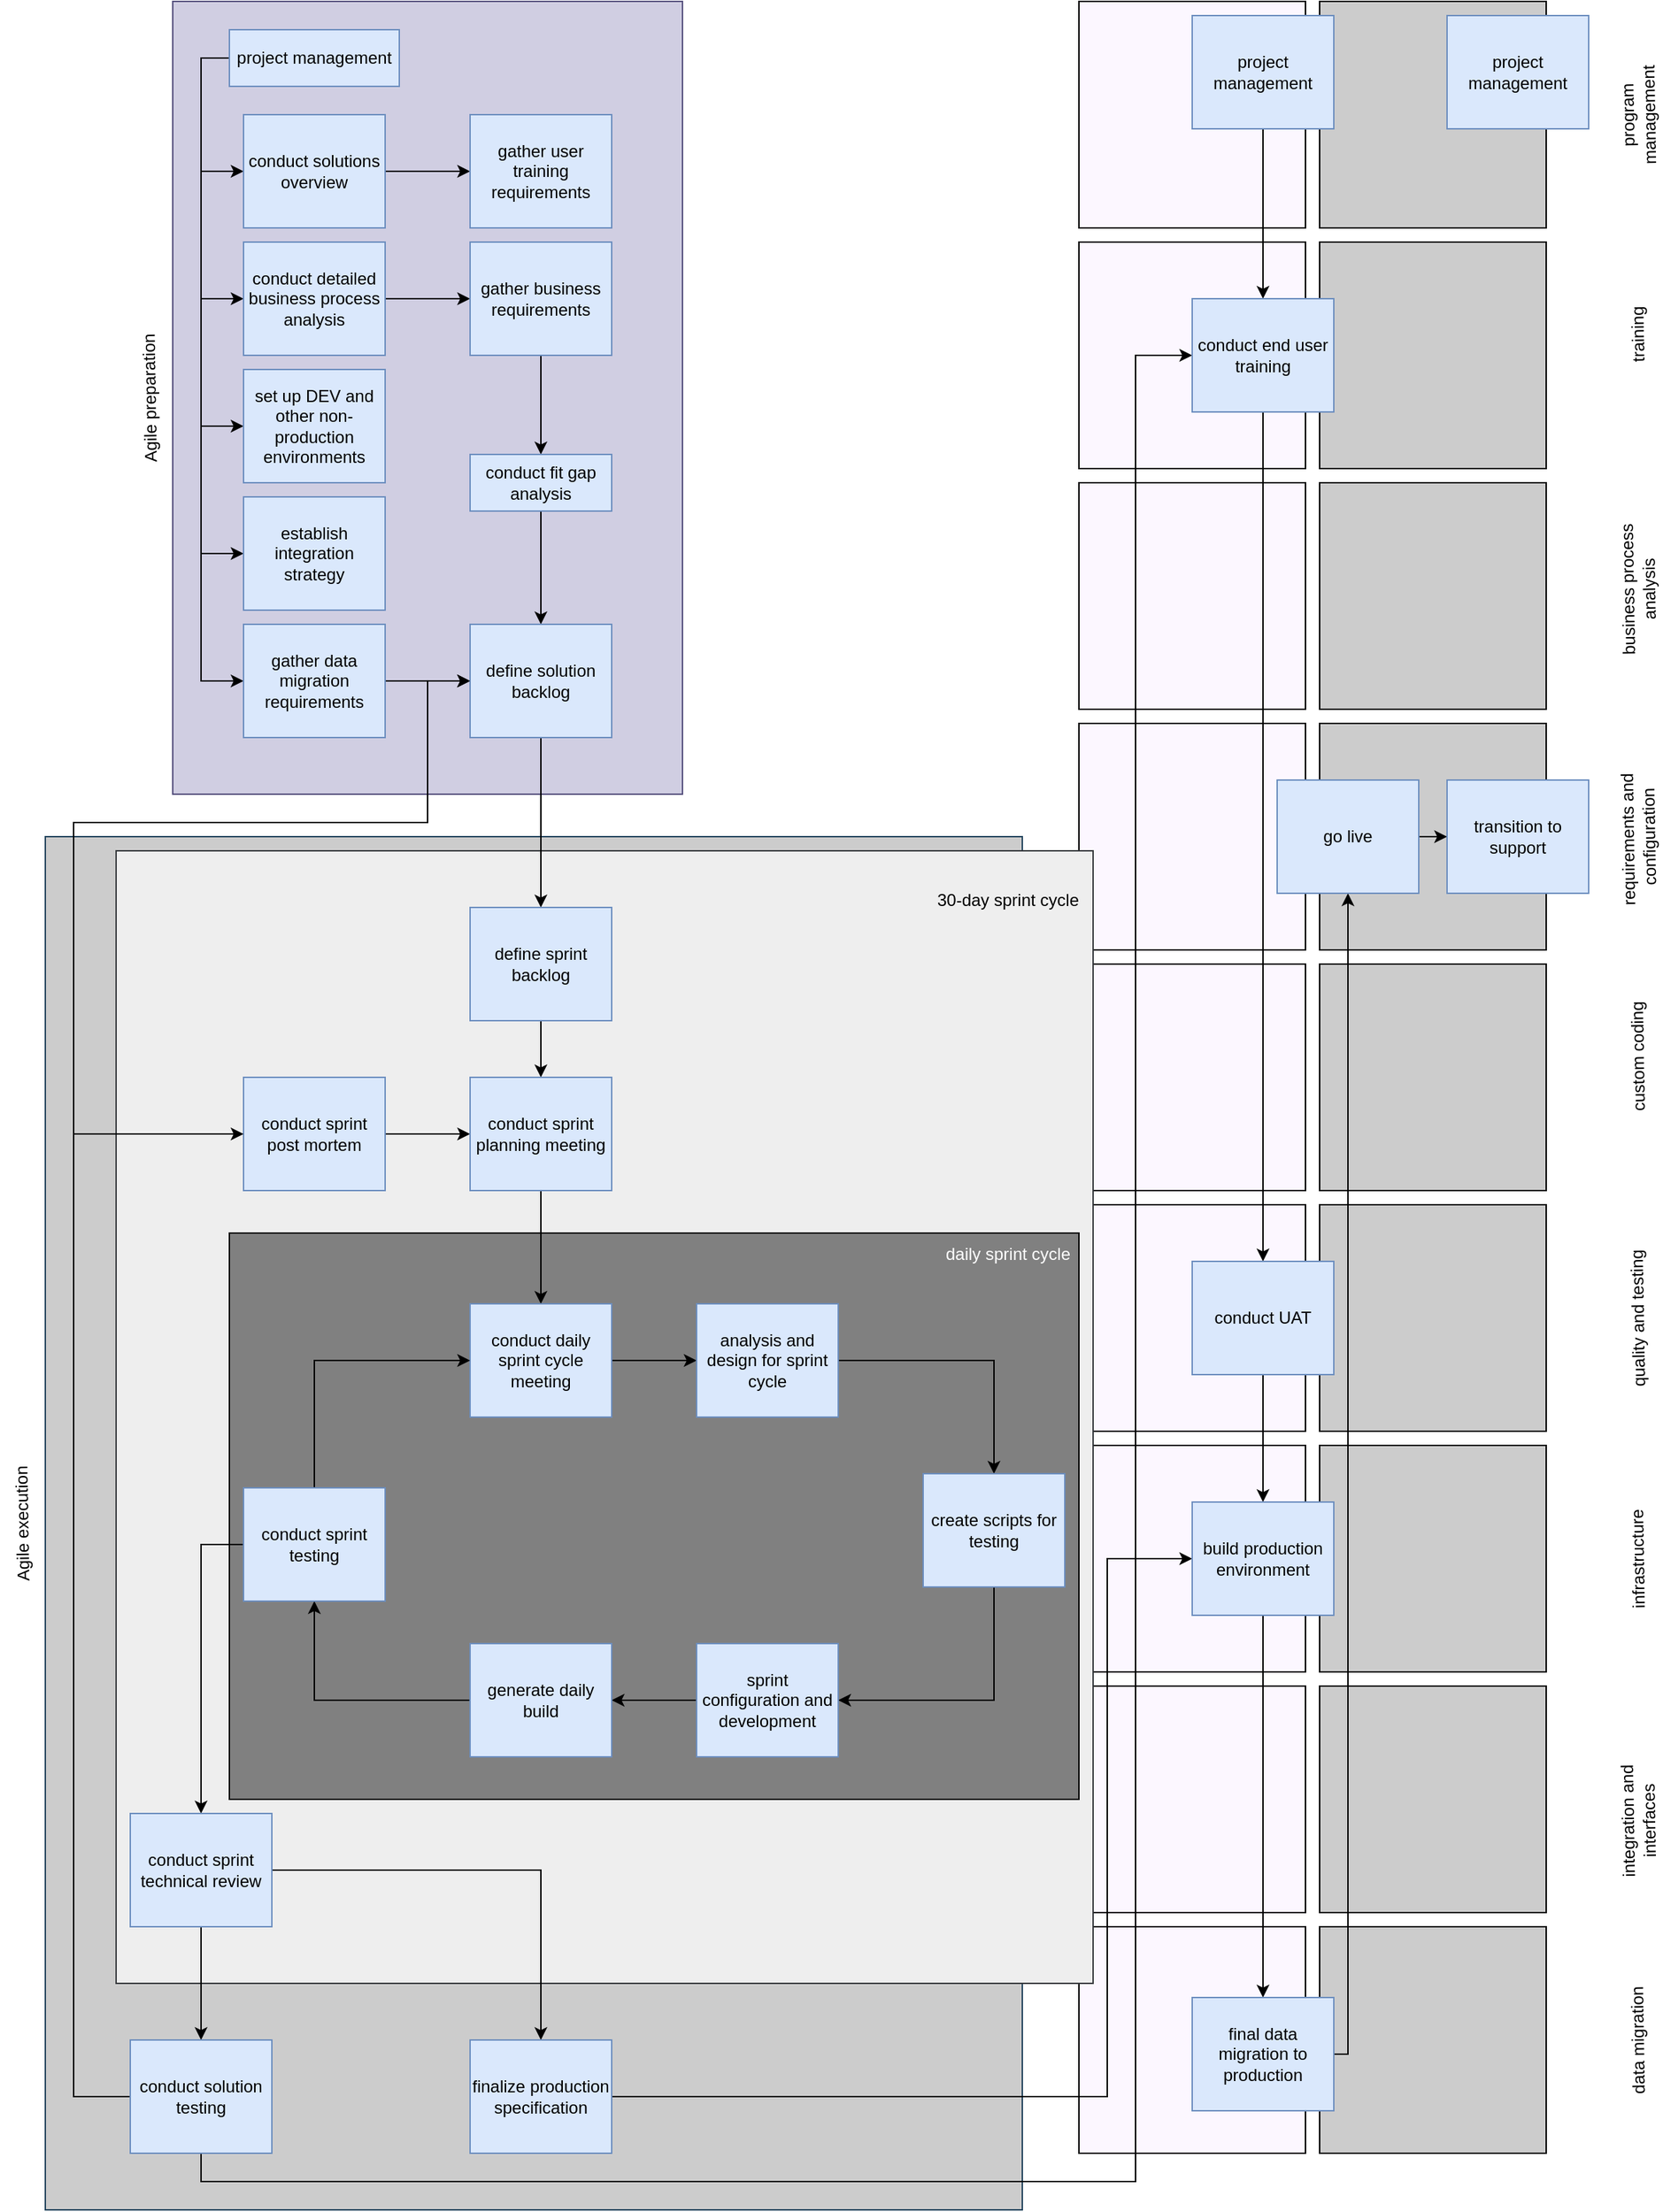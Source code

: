 <mxfile version="21.3.3" type="github">
  <diagram name="Page-1" id="lpGCgPGWFveYM0ydW9xd">
    <mxGraphModel dx="3970" dy="1824" grid="1" gridSize="10" guides="1" tooltips="1" connect="1" arrows="1" fold="1" page="1" pageScale="1" pageWidth="850" pageHeight="1100" math="0" shadow="0">
      <root>
        <mxCell id="0" />
        <mxCell id="1" parent="0" />
        <mxCell id="bIZ6XVH4oVEUZ2vVGR2e-1" value="" style="rounded=0;whiteSpace=wrap;html=1;fillColor=#FCF7FF;strokeColor=#000000;" vertex="1" parent="1">
          <mxGeometry x="720" y="1400" width="160" height="160" as="geometry" />
        </mxCell>
        <mxCell id="bIZ6XVH4oVEUZ2vVGR2e-2" value="" style="rounded=0;whiteSpace=wrap;html=1;fillColor=#FCF7FF;strokeColor=#000000;" vertex="1" parent="1">
          <mxGeometry x="720" y="1230" width="160" height="160" as="geometry" />
        </mxCell>
        <mxCell id="bIZ6XVH4oVEUZ2vVGR2e-3" value="" style="rounded=0;whiteSpace=wrap;html=1;fillColor=#FCF7FF;strokeColor=#000000;" vertex="1" parent="1">
          <mxGeometry x="720" y="1060" width="160" height="160" as="geometry" />
        </mxCell>
        <mxCell id="bIZ6XVH4oVEUZ2vVGR2e-4" value="" style="rounded=0;whiteSpace=wrap;html=1;fillColor=#FCF7FF;strokeColor=#000000;" vertex="1" parent="1">
          <mxGeometry x="720" y="890" width="160" height="160" as="geometry" />
        </mxCell>
        <mxCell id="bIZ6XVH4oVEUZ2vVGR2e-5" value="" style="rounded=0;whiteSpace=wrap;html=1;fillColor=#FCF7FF;strokeColor=#000000;" vertex="1" parent="1">
          <mxGeometry x="720" y="720" width="160" height="160" as="geometry" />
        </mxCell>
        <mxCell id="bIZ6XVH4oVEUZ2vVGR2e-6" value="" style="rounded=0;whiteSpace=wrap;html=1;fillColor=#FCF7FF;strokeColor=#000000;" vertex="1" parent="1">
          <mxGeometry x="720" y="550" width="160" height="160" as="geometry" />
        </mxCell>
        <mxCell id="bIZ6XVH4oVEUZ2vVGR2e-7" value="" style="rounded=0;whiteSpace=wrap;html=1;fillColor=#FCF7FF;strokeColor=#000000;" vertex="1" parent="1">
          <mxGeometry x="720" y="380" width="160" height="160" as="geometry" />
        </mxCell>
        <mxCell id="bIZ6XVH4oVEUZ2vVGR2e-8" value="" style="rounded=0;whiteSpace=wrap;html=1;fillColor=#FCF7FF;strokeColor=#000000;" vertex="1" parent="1">
          <mxGeometry x="720" y="210" width="160" height="160" as="geometry" />
        </mxCell>
        <mxCell id="bIZ6XVH4oVEUZ2vVGR2e-9" value="" style="rounded=0;whiteSpace=wrap;html=1;fontColor=#000000;fillColor=#CCCCCC;gradientColor=none;" vertex="1" parent="1">
          <mxGeometry x="890" y="1400" width="160" height="160" as="geometry" />
        </mxCell>
        <mxCell id="bIZ6XVH4oVEUZ2vVGR2e-10" value="" style="rounded=0;whiteSpace=wrap;html=1;fontColor=#000000;fillColor=#CCCCCC;gradientColor=none;" vertex="1" parent="1">
          <mxGeometry x="890" y="1230" width="160" height="160" as="geometry" />
        </mxCell>
        <mxCell id="bIZ6XVH4oVEUZ2vVGR2e-11" value="" style="rounded=0;whiteSpace=wrap;html=1;fontColor=#000000;fillColor=#CCCCCC;gradientColor=none;" vertex="1" parent="1">
          <mxGeometry x="890" y="1060" width="160" height="160" as="geometry" />
        </mxCell>
        <mxCell id="bIZ6XVH4oVEUZ2vVGR2e-12" value="" style="rounded=0;whiteSpace=wrap;html=1;fontColor=#000000;fillColor=#CCCCCC;gradientColor=none;" vertex="1" parent="1">
          <mxGeometry x="890" y="890" width="160" height="160" as="geometry" />
        </mxCell>
        <mxCell id="bIZ6XVH4oVEUZ2vVGR2e-13" value="" style="rounded=0;whiteSpace=wrap;html=1;fontColor=#000000;fillColor=#CCCCCC;gradientColor=none;" vertex="1" parent="1">
          <mxGeometry x="890" y="720" width="160" height="160" as="geometry" />
        </mxCell>
        <mxCell id="bIZ6XVH4oVEUZ2vVGR2e-14" value="" style="rounded=0;whiteSpace=wrap;html=1;fontColor=#000000;fillColor=#CCCCCC;gradientColor=none;" vertex="1" parent="1">
          <mxGeometry x="890" y="550" width="160" height="160" as="geometry" />
        </mxCell>
        <mxCell id="bIZ6XVH4oVEUZ2vVGR2e-15" value="" style="rounded=0;whiteSpace=wrap;html=1;fontColor=#000000;fillColor=#CCCCCC;gradientColor=none;" vertex="1" parent="1">
          <mxGeometry x="890" y="380" width="160" height="160" as="geometry" />
        </mxCell>
        <mxCell id="bIZ6XVH4oVEUZ2vVGR2e-16" value="" style="rounded=0;whiteSpace=wrap;html=1;fontColor=#000000;fillColor=#CCCCCC;gradientColor=none;" vertex="1" parent="1">
          <mxGeometry x="890" y="210" width="160" height="160" as="geometry" />
        </mxCell>
        <mxCell id="bIZ6XVH4oVEUZ2vVGR2e-17" value="" style="rounded=0;whiteSpace=wrap;html=1;fontColor=#000000;fillColor=#CCCCCC;gradientColor=none;" vertex="1" parent="1">
          <mxGeometry x="890" y="40" width="160" height="160" as="geometry" />
        </mxCell>
        <mxCell id="bIZ6XVH4oVEUZ2vVGR2e-18" value="" style="rounded=0;whiteSpace=wrap;html=1;fillColor=#FCF7FF;strokeColor=#000000;" vertex="1" parent="1">
          <mxGeometry x="720" y="40" width="160" height="160" as="geometry" />
        </mxCell>
        <mxCell id="bIZ6XVH4oVEUZ2vVGR2e-19" style="edgeStyle=orthogonalEdgeStyle;rounded=0;orthogonalLoop=1;jettySize=auto;html=1;exitX=0.5;exitY=1;exitDx=0;exitDy=0;entryX=0.5;entryY=0;entryDx=0;entryDy=0;fontColor=#000000;" edge="1" parent="1" source="bIZ6XVH4oVEUZ2vVGR2e-20" target="bIZ6XVH4oVEUZ2vVGR2e-88">
          <mxGeometry relative="1" as="geometry" />
        </mxCell>
        <mxCell id="bIZ6XVH4oVEUZ2vVGR2e-20" value="project management" style="rounded=0;whiteSpace=wrap;html=1;fillColor=#dae8fc;strokeColor=#6c8ebf;" vertex="1" parent="1">
          <mxGeometry x="800" y="50" width="100" height="80" as="geometry" />
        </mxCell>
        <mxCell id="bIZ6XVH4oVEUZ2vVGR2e-21" value="project management" style="rounded=0;whiteSpace=wrap;html=1;fillColor=#dae8fc;strokeColor=#6c8ebf;" vertex="1" parent="1">
          <mxGeometry x="980" y="50" width="100" height="80" as="geometry" />
        </mxCell>
        <mxCell id="bIZ6XVH4oVEUZ2vVGR2e-22" value="program management" style="text;html=1;strokeColor=none;fillColor=none;align=center;verticalAlign=middle;whiteSpace=wrap;rounded=0;rotation=-91;" vertex="1" parent="1">
          <mxGeometry x="1060" y="105" width="110" height="30" as="geometry" />
        </mxCell>
        <mxCell id="bIZ6XVH4oVEUZ2vVGR2e-23" value="training" style="text;html=1;strokeColor=none;fillColor=none;align=center;verticalAlign=middle;whiteSpace=wrap;rounded=0;rotation=-91;" vertex="1" parent="1">
          <mxGeometry x="1060" y="260" width="110" height="30" as="geometry" />
        </mxCell>
        <mxCell id="bIZ6XVH4oVEUZ2vVGR2e-24" value="business process analysis" style="text;html=1;strokeColor=none;fillColor=none;align=center;verticalAlign=middle;whiteSpace=wrap;rounded=0;rotation=-91;" vertex="1" parent="1">
          <mxGeometry x="1060" y="440" width="110" height="30" as="geometry" />
        </mxCell>
        <mxCell id="bIZ6XVH4oVEUZ2vVGR2e-25" value="requirements and&amp;nbsp; configuration" style="text;html=1;strokeColor=none;fillColor=none;align=center;verticalAlign=middle;whiteSpace=wrap;rounded=0;rotation=-91;" vertex="1" parent="1">
          <mxGeometry x="1060" y="615" width="110" height="30" as="geometry" />
        </mxCell>
        <mxCell id="bIZ6XVH4oVEUZ2vVGR2e-26" value="custom coding" style="text;html=1;strokeColor=none;fillColor=none;align=center;verticalAlign=middle;whiteSpace=wrap;rounded=0;rotation=-91;" vertex="1" parent="1">
          <mxGeometry x="1060" y="770" width="110" height="30" as="geometry" />
        </mxCell>
        <mxCell id="bIZ6XVH4oVEUZ2vVGR2e-27" value="quality and testing" style="text;html=1;strokeColor=none;fillColor=none;align=center;verticalAlign=middle;whiteSpace=wrap;rounded=0;rotation=-91;" vertex="1" parent="1">
          <mxGeometry x="1060" y="955" width="110" height="30" as="geometry" />
        </mxCell>
        <mxCell id="bIZ6XVH4oVEUZ2vVGR2e-28" value="infrastructure" style="text;html=1;strokeColor=none;fillColor=none;align=center;verticalAlign=middle;whiteSpace=wrap;rounded=0;rotation=-91;" vertex="1" parent="1">
          <mxGeometry x="1060" y="1125" width="110" height="30" as="geometry" />
        </mxCell>
        <mxCell id="bIZ6XVH4oVEUZ2vVGR2e-29" value="integration and interfaces" style="text;html=1;strokeColor=none;fillColor=none;align=center;verticalAlign=middle;whiteSpace=wrap;rounded=0;rotation=-91;" vertex="1" parent="1">
          <mxGeometry x="1060" y="1310" width="110" height="30" as="geometry" />
        </mxCell>
        <mxCell id="bIZ6XVH4oVEUZ2vVGR2e-30" value="data migration" style="text;html=1;strokeColor=none;fillColor=none;align=center;verticalAlign=middle;whiteSpace=wrap;rounded=0;rotation=-91;" vertex="1" parent="1">
          <mxGeometry x="1060" y="1465" width="110" height="30" as="geometry" />
        </mxCell>
        <mxCell id="bIZ6XVH4oVEUZ2vVGR2e-31" value="" style="rounded=0;whiteSpace=wrap;html=1;fillColor=#CCCCCC;strokeColor=#23445d;" vertex="1" parent="1">
          <mxGeometry x="-10" y="630" width="690" height="970" as="geometry" />
        </mxCell>
        <mxCell id="bIZ6XVH4oVEUZ2vVGR2e-32" value="" style="rounded=0;whiteSpace=wrap;html=1;fillColor=#eeeeee;strokeColor=#36393d;" vertex="1" parent="1">
          <mxGeometry x="40" y="640" width="690" height="800" as="geometry" />
        </mxCell>
        <mxCell id="bIZ6XVH4oVEUZ2vVGR2e-33" value="" style="rounded=0;whiteSpace=wrap;html=1;gradientColor=none;fillColor=#808080;" vertex="1" parent="1">
          <mxGeometry x="120" y="910" width="600" height="400" as="geometry" />
        </mxCell>
        <mxCell id="bIZ6XVH4oVEUZ2vVGR2e-34" value="" style="rounded=0;whiteSpace=wrap;html=1;fillColor=#d0cee2;strokeColor=#56517e;" vertex="1" parent="1">
          <mxGeometry x="80" y="40" width="360" height="560" as="geometry" />
        </mxCell>
        <mxCell id="bIZ6XVH4oVEUZ2vVGR2e-35" style="edgeStyle=orthogonalEdgeStyle;rounded=0;orthogonalLoop=1;jettySize=auto;html=1;exitX=0;exitY=0.5;exitDx=0;exitDy=0;entryX=0;entryY=0.5;entryDx=0;entryDy=0;" edge="1" parent="1" source="bIZ6XVH4oVEUZ2vVGR2e-40" target="bIZ6XVH4oVEUZ2vVGR2e-42">
          <mxGeometry relative="1" as="geometry" />
        </mxCell>
        <mxCell id="bIZ6XVH4oVEUZ2vVGR2e-36" style="edgeStyle=orthogonalEdgeStyle;rounded=0;orthogonalLoop=1;jettySize=auto;html=1;exitX=0;exitY=0.5;exitDx=0;exitDy=0;entryX=0;entryY=0.5;entryDx=0;entryDy=0;" edge="1" parent="1" source="bIZ6XVH4oVEUZ2vVGR2e-40" target="bIZ6XVH4oVEUZ2vVGR2e-44">
          <mxGeometry relative="1" as="geometry" />
        </mxCell>
        <mxCell id="bIZ6XVH4oVEUZ2vVGR2e-37" style="edgeStyle=orthogonalEdgeStyle;rounded=0;orthogonalLoop=1;jettySize=auto;html=1;exitX=0;exitY=0.5;exitDx=0;exitDy=0;entryX=0;entryY=0.5;entryDx=0;entryDy=0;" edge="1" parent="1" source="bIZ6XVH4oVEUZ2vVGR2e-40" target="bIZ6XVH4oVEUZ2vVGR2e-46">
          <mxGeometry relative="1" as="geometry" />
        </mxCell>
        <mxCell id="bIZ6XVH4oVEUZ2vVGR2e-38" style="edgeStyle=orthogonalEdgeStyle;rounded=0;orthogonalLoop=1;jettySize=auto;html=1;exitX=0;exitY=0.5;exitDx=0;exitDy=0;entryX=0;entryY=0.5;entryDx=0;entryDy=0;" edge="1" parent="1" source="bIZ6XVH4oVEUZ2vVGR2e-40" target="bIZ6XVH4oVEUZ2vVGR2e-47">
          <mxGeometry relative="1" as="geometry" />
        </mxCell>
        <mxCell id="bIZ6XVH4oVEUZ2vVGR2e-39" style="edgeStyle=orthogonalEdgeStyle;rounded=0;orthogonalLoop=1;jettySize=auto;html=1;exitX=0;exitY=0.5;exitDx=0;exitDy=0;entryX=0;entryY=0.5;entryDx=0;entryDy=0;" edge="1" parent="1" source="bIZ6XVH4oVEUZ2vVGR2e-40" target="bIZ6XVH4oVEUZ2vVGR2e-53">
          <mxGeometry relative="1" as="geometry" />
        </mxCell>
        <mxCell id="bIZ6XVH4oVEUZ2vVGR2e-40" value="project management" style="rounded=0;whiteSpace=wrap;html=1;fillColor=#dae8fc;strokeColor=#6c8ebf;" vertex="1" parent="1">
          <mxGeometry x="120" y="60" width="120" height="40" as="geometry" />
        </mxCell>
        <mxCell id="bIZ6XVH4oVEUZ2vVGR2e-41" style="edgeStyle=orthogonalEdgeStyle;rounded=0;orthogonalLoop=1;jettySize=auto;html=1;exitX=1;exitY=0.5;exitDx=0;exitDy=0;entryX=0;entryY=0.5;entryDx=0;entryDy=0;" edge="1" parent="1" source="bIZ6XVH4oVEUZ2vVGR2e-42" target="bIZ6XVH4oVEUZ2vVGR2e-45">
          <mxGeometry relative="1" as="geometry" />
        </mxCell>
        <mxCell id="bIZ6XVH4oVEUZ2vVGR2e-42" value="conduct solutions overview" style="rounded=0;whiteSpace=wrap;html=1;fillColor=#dae8fc;strokeColor=#6c8ebf;" vertex="1" parent="1">
          <mxGeometry x="130" y="120" width="100" height="80" as="geometry" />
        </mxCell>
        <mxCell id="bIZ6XVH4oVEUZ2vVGR2e-43" style="edgeStyle=orthogonalEdgeStyle;rounded=0;orthogonalLoop=1;jettySize=auto;html=1;exitX=1;exitY=0.5;exitDx=0;exitDy=0;entryX=0;entryY=0.5;entryDx=0;entryDy=0;" edge="1" parent="1" source="bIZ6XVH4oVEUZ2vVGR2e-44" target="bIZ6XVH4oVEUZ2vVGR2e-49">
          <mxGeometry relative="1" as="geometry" />
        </mxCell>
        <mxCell id="bIZ6XVH4oVEUZ2vVGR2e-44" value="conduct detailed business process analysis" style="rounded=0;whiteSpace=wrap;html=1;fillColor=#dae8fc;strokeColor=#6c8ebf;" vertex="1" parent="1">
          <mxGeometry x="130" y="210" width="100" height="80" as="geometry" />
        </mxCell>
        <mxCell id="bIZ6XVH4oVEUZ2vVGR2e-45" value="gather user training requirements" style="rounded=0;whiteSpace=wrap;html=1;fillColor=#dae8fc;strokeColor=#6c8ebf;" vertex="1" parent="1">
          <mxGeometry x="290" y="120" width="100" height="80" as="geometry" />
        </mxCell>
        <mxCell id="bIZ6XVH4oVEUZ2vVGR2e-46" value="set up DEV and other non-production environments" style="rounded=0;whiteSpace=wrap;html=1;fillColor=#dae8fc;strokeColor=#6c8ebf;" vertex="1" parent="1">
          <mxGeometry x="130" y="300" width="100" height="80" as="geometry" />
        </mxCell>
        <mxCell id="bIZ6XVH4oVEUZ2vVGR2e-47" value="establish integration strategy" style="rounded=0;whiteSpace=wrap;html=1;fillColor=#dae8fc;strokeColor=#6c8ebf;" vertex="1" parent="1">
          <mxGeometry x="130" y="390" width="100" height="80" as="geometry" />
        </mxCell>
        <mxCell id="bIZ6XVH4oVEUZ2vVGR2e-48" style="edgeStyle=orthogonalEdgeStyle;rounded=0;orthogonalLoop=1;jettySize=auto;html=1;exitX=0.5;exitY=1;exitDx=0;exitDy=0;entryX=0.5;entryY=0;entryDx=0;entryDy=0;" edge="1" parent="1" source="bIZ6XVH4oVEUZ2vVGR2e-49" target="bIZ6XVH4oVEUZ2vVGR2e-51">
          <mxGeometry relative="1" as="geometry" />
        </mxCell>
        <mxCell id="bIZ6XVH4oVEUZ2vVGR2e-49" value="gather business requirements" style="rounded=0;whiteSpace=wrap;html=1;fillColor=#dae8fc;strokeColor=#6c8ebf;" vertex="1" parent="1">
          <mxGeometry x="290" y="210" width="100" height="80" as="geometry" />
        </mxCell>
        <mxCell id="bIZ6XVH4oVEUZ2vVGR2e-50" style="edgeStyle=orthogonalEdgeStyle;rounded=0;orthogonalLoop=1;jettySize=auto;html=1;exitX=0.5;exitY=1;exitDx=0;exitDy=0;entryX=0.5;entryY=0;entryDx=0;entryDy=0;" edge="1" parent="1" source="bIZ6XVH4oVEUZ2vVGR2e-51" target="bIZ6XVH4oVEUZ2vVGR2e-55">
          <mxGeometry relative="1" as="geometry" />
        </mxCell>
        <mxCell id="bIZ6XVH4oVEUZ2vVGR2e-51" value="conduct fit gap analysis" style="rounded=0;whiteSpace=wrap;html=1;fillColor=#dae8fc;strokeColor=#6c8ebf;" vertex="1" parent="1">
          <mxGeometry x="290" y="360" width="100" height="40" as="geometry" />
        </mxCell>
        <mxCell id="bIZ6XVH4oVEUZ2vVGR2e-52" style="edgeStyle=orthogonalEdgeStyle;rounded=0;orthogonalLoop=1;jettySize=auto;html=1;exitX=1;exitY=0.5;exitDx=0;exitDy=0;entryX=0;entryY=0.5;entryDx=0;entryDy=0;" edge="1" parent="1" source="bIZ6XVH4oVEUZ2vVGR2e-53" target="bIZ6XVH4oVEUZ2vVGR2e-55">
          <mxGeometry relative="1" as="geometry" />
        </mxCell>
        <mxCell id="bIZ6XVH4oVEUZ2vVGR2e-53" value="gather data migration requirements" style="rounded=0;whiteSpace=wrap;html=1;fillColor=#dae8fc;strokeColor=#6c8ebf;" vertex="1" parent="1">
          <mxGeometry x="130" y="480" width="100" height="80" as="geometry" />
        </mxCell>
        <mxCell id="bIZ6XVH4oVEUZ2vVGR2e-54" style="edgeStyle=orthogonalEdgeStyle;rounded=0;orthogonalLoop=1;jettySize=auto;html=1;exitX=0.5;exitY=1;exitDx=0;exitDy=0;" edge="1" parent="1" source="bIZ6XVH4oVEUZ2vVGR2e-55" target="bIZ6XVH4oVEUZ2vVGR2e-58">
          <mxGeometry relative="1" as="geometry" />
        </mxCell>
        <mxCell id="bIZ6XVH4oVEUZ2vVGR2e-55" value="define solution backlog" style="rounded=0;whiteSpace=wrap;html=1;fillColor=#dae8fc;strokeColor=#6c8ebf;" vertex="1" parent="1">
          <mxGeometry x="290" y="480" width="100" height="80" as="geometry" />
        </mxCell>
        <mxCell id="bIZ6XVH4oVEUZ2vVGR2e-56" value="Agile preparation" style="text;html=1;strokeColor=none;fillColor=none;align=center;verticalAlign=middle;whiteSpace=wrap;rounded=0;rotation=-91;" vertex="1" parent="1">
          <mxGeometry x="9.0" y="305" width="110" height="30" as="geometry" />
        </mxCell>
        <mxCell id="bIZ6XVH4oVEUZ2vVGR2e-57" style="edgeStyle=orthogonalEdgeStyle;rounded=0;orthogonalLoop=1;jettySize=auto;html=1;exitX=0.5;exitY=1;exitDx=0;exitDy=0;entryX=0.5;entryY=0;entryDx=0;entryDy=0;" edge="1" parent="1" source="bIZ6XVH4oVEUZ2vVGR2e-58" target="bIZ6XVH4oVEUZ2vVGR2e-62">
          <mxGeometry relative="1" as="geometry" />
        </mxCell>
        <mxCell id="bIZ6XVH4oVEUZ2vVGR2e-58" value="define sprint backlog" style="rounded=0;whiteSpace=wrap;html=1;fillColor=#dae8fc;strokeColor=#6c8ebf;" vertex="1" parent="1">
          <mxGeometry x="290" y="680" width="100" height="80" as="geometry" />
        </mxCell>
        <mxCell id="bIZ6XVH4oVEUZ2vVGR2e-59" style="edgeStyle=orthogonalEdgeStyle;rounded=0;orthogonalLoop=1;jettySize=auto;html=1;exitX=1;exitY=0.5;exitDx=0;exitDy=0;entryX=0;entryY=0.5;entryDx=0;entryDy=0;" edge="1" parent="1" source="bIZ6XVH4oVEUZ2vVGR2e-60" target="bIZ6XVH4oVEUZ2vVGR2e-62">
          <mxGeometry relative="1" as="geometry" />
        </mxCell>
        <mxCell id="bIZ6XVH4oVEUZ2vVGR2e-60" value="conduct sprint post mortem" style="rounded=0;whiteSpace=wrap;html=1;fillColor=#dae8fc;strokeColor=#6c8ebf;" vertex="1" parent="1">
          <mxGeometry x="130" y="800" width="100" height="80" as="geometry" />
        </mxCell>
        <mxCell id="bIZ6XVH4oVEUZ2vVGR2e-61" style="edgeStyle=orthogonalEdgeStyle;rounded=0;orthogonalLoop=1;jettySize=auto;html=1;exitX=0.5;exitY=1;exitDx=0;exitDy=0;entryX=0.5;entryY=0;entryDx=0;entryDy=0;" edge="1" parent="1" source="bIZ6XVH4oVEUZ2vVGR2e-62" target="bIZ6XVH4oVEUZ2vVGR2e-64">
          <mxGeometry relative="1" as="geometry" />
        </mxCell>
        <mxCell id="bIZ6XVH4oVEUZ2vVGR2e-62" value="conduct sprint planning meeting" style="rounded=0;whiteSpace=wrap;html=1;fillColor=#dae8fc;strokeColor=#6c8ebf;" vertex="1" parent="1">
          <mxGeometry x="290" y="800" width="100" height="80" as="geometry" />
        </mxCell>
        <mxCell id="bIZ6XVH4oVEUZ2vVGR2e-63" style="edgeStyle=orthogonalEdgeStyle;rounded=0;orthogonalLoop=1;jettySize=auto;html=1;exitX=1;exitY=0.5;exitDx=0;exitDy=0;entryX=0;entryY=0.5;entryDx=0;entryDy=0;" edge="1" parent="1" source="bIZ6XVH4oVEUZ2vVGR2e-64" target="bIZ6XVH4oVEUZ2vVGR2e-66">
          <mxGeometry relative="1" as="geometry" />
        </mxCell>
        <mxCell id="bIZ6XVH4oVEUZ2vVGR2e-64" value="conduct daily sprint cycle meeting" style="rounded=0;whiteSpace=wrap;html=1;fillColor=#dae8fc;strokeColor=#6c8ebf;" vertex="1" parent="1">
          <mxGeometry x="290" y="960" width="100" height="80" as="geometry" />
        </mxCell>
        <mxCell id="bIZ6XVH4oVEUZ2vVGR2e-65" style="edgeStyle=orthogonalEdgeStyle;rounded=0;orthogonalLoop=1;jettySize=auto;html=1;entryX=0.5;entryY=0;entryDx=0;entryDy=0;" edge="1" parent="1" source="bIZ6XVH4oVEUZ2vVGR2e-66" target="bIZ6XVH4oVEUZ2vVGR2e-68">
          <mxGeometry relative="1" as="geometry" />
        </mxCell>
        <mxCell id="bIZ6XVH4oVEUZ2vVGR2e-66" value="analysis and design for sprint cycle" style="rounded=0;whiteSpace=wrap;html=1;fillColor=#dae8fc;strokeColor=#6c8ebf;" vertex="1" parent="1">
          <mxGeometry x="450" y="960" width="100" height="80" as="geometry" />
        </mxCell>
        <mxCell id="bIZ6XVH4oVEUZ2vVGR2e-67" style="edgeStyle=orthogonalEdgeStyle;rounded=0;orthogonalLoop=1;jettySize=auto;html=1;exitX=0.5;exitY=1;exitDx=0;exitDy=0;entryX=1;entryY=0.5;entryDx=0;entryDy=0;" edge="1" parent="1" source="bIZ6XVH4oVEUZ2vVGR2e-68" target="bIZ6XVH4oVEUZ2vVGR2e-70">
          <mxGeometry relative="1" as="geometry" />
        </mxCell>
        <mxCell id="bIZ6XVH4oVEUZ2vVGR2e-68" value="create scripts for testing" style="rounded=0;whiteSpace=wrap;html=1;fillColor=#dae8fc;strokeColor=#6c8ebf;" vertex="1" parent="1">
          <mxGeometry x="610" y="1080" width="100" height="80" as="geometry" />
        </mxCell>
        <mxCell id="bIZ6XVH4oVEUZ2vVGR2e-69" style="edgeStyle=orthogonalEdgeStyle;rounded=0;orthogonalLoop=1;jettySize=auto;html=1;exitX=0;exitY=0.5;exitDx=0;exitDy=0;entryX=1;entryY=0.5;entryDx=0;entryDy=0;" edge="1" parent="1" source="bIZ6XVH4oVEUZ2vVGR2e-70" target="bIZ6XVH4oVEUZ2vVGR2e-72">
          <mxGeometry relative="1" as="geometry" />
        </mxCell>
        <mxCell id="bIZ6XVH4oVEUZ2vVGR2e-70" value="sprint configuration and development" style="rounded=0;whiteSpace=wrap;html=1;fillColor=#dae8fc;strokeColor=#6c8ebf;" vertex="1" parent="1">
          <mxGeometry x="450" y="1200" width="100" height="80" as="geometry" />
        </mxCell>
        <mxCell id="bIZ6XVH4oVEUZ2vVGR2e-71" style="edgeStyle=orthogonalEdgeStyle;rounded=0;orthogonalLoop=1;jettySize=auto;html=1;exitX=0;exitY=0.5;exitDx=0;exitDy=0;" edge="1" parent="1" source="bIZ6XVH4oVEUZ2vVGR2e-72" target="bIZ6XVH4oVEUZ2vVGR2e-75">
          <mxGeometry relative="1" as="geometry" />
        </mxCell>
        <mxCell id="bIZ6XVH4oVEUZ2vVGR2e-72" value="generate daily build" style="rounded=0;whiteSpace=wrap;html=1;fillColor=#dae8fc;strokeColor=#6c8ebf;" vertex="1" parent="1">
          <mxGeometry x="290" y="1200" width="100" height="80" as="geometry" />
        </mxCell>
        <mxCell id="bIZ6XVH4oVEUZ2vVGR2e-73" style="edgeStyle=orthogonalEdgeStyle;rounded=0;orthogonalLoop=1;jettySize=auto;html=1;exitX=0.5;exitY=0;exitDx=0;exitDy=0;entryX=0;entryY=0.5;entryDx=0;entryDy=0;" edge="1" parent="1" source="bIZ6XVH4oVEUZ2vVGR2e-75" target="bIZ6XVH4oVEUZ2vVGR2e-64">
          <mxGeometry relative="1" as="geometry" />
        </mxCell>
        <mxCell id="bIZ6XVH4oVEUZ2vVGR2e-74" style="edgeStyle=orthogonalEdgeStyle;rounded=0;orthogonalLoop=1;jettySize=auto;html=1;exitX=0;exitY=0.5;exitDx=0;exitDy=0;entryX=0.5;entryY=0;entryDx=0;entryDy=0;" edge="1" parent="1" source="bIZ6XVH4oVEUZ2vVGR2e-75" target="bIZ6XVH4oVEUZ2vVGR2e-78">
          <mxGeometry relative="1" as="geometry" />
        </mxCell>
        <mxCell id="bIZ6XVH4oVEUZ2vVGR2e-75" value="conduct sprint testing" style="rounded=0;whiteSpace=wrap;html=1;fillColor=#dae8fc;strokeColor=#6c8ebf;" vertex="1" parent="1">
          <mxGeometry x="130" y="1090" width="100" height="80" as="geometry" />
        </mxCell>
        <mxCell id="bIZ6XVH4oVEUZ2vVGR2e-76" style="edgeStyle=orthogonalEdgeStyle;rounded=0;orthogonalLoop=1;jettySize=auto;html=1;exitX=0.5;exitY=1;exitDx=0;exitDy=0;entryX=0.5;entryY=0;entryDx=0;entryDy=0;" edge="1" parent="1" source="bIZ6XVH4oVEUZ2vVGR2e-78" target="bIZ6XVH4oVEUZ2vVGR2e-81">
          <mxGeometry relative="1" as="geometry" />
        </mxCell>
        <mxCell id="bIZ6XVH4oVEUZ2vVGR2e-77" style="edgeStyle=orthogonalEdgeStyle;rounded=0;orthogonalLoop=1;jettySize=auto;html=1;exitX=1;exitY=0.5;exitDx=0;exitDy=0;entryX=0.5;entryY=0;entryDx=0;entryDy=0;" edge="1" parent="1" source="bIZ6XVH4oVEUZ2vVGR2e-78" target="bIZ6XVH4oVEUZ2vVGR2e-84">
          <mxGeometry relative="1" as="geometry" />
        </mxCell>
        <mxCell id="bIZ6XVH4oVEUZ2vVGR2e-78" value="conduct sprint technical review" style="rounded=0;whiteSpace=wrap;html=1;fillColor=#dae8fc;strokeColor=#6c8ebf;" vertex="1" parent="1">
          <mxGeometry x="50" y="1320" width="100" height="80" as="geometry" />
        </mxCell>
        <mxCell id="bIZ6XVH4oVEUZ2vVGR2e-79" style="edgeStyle=orthogonalEdgeStyle;rounded=0;orthogonalLoop=1;jettySize=auto;html=1;exitX=0;exitY=0.5;exitDx=0;exitDy=0;entryX=0;entryY=0.5;entryDx=0;entryDy=0;" edge="1" parent="1" source="bIZ6XVH4oVEUZ2vVGR2e-81" target="bIZ6XVH4oVEUZ2vVGR2e-55">
          <mxGeometry relative="1" as="geometry">
            <Array as="points">
              <mxPoint x="10" y="1520" />
              <mxPoint x="10" y="620" />
              <mxPoint x="260" y="620" />
              <mxPoint x="260" y="520" />
            </Array>
          </mxGeometry>
        </mxCell>
        <mxCell id="bIZ6XVH4oVEUZ2vVGR2e-80" style="edgeStyle=orthogonalEdgeStyle;rounded=0;orthogonalLoop=1;jettySize=auto;html=1;exitX=0.5;exitY=1;exitDx=0;exitDy=0;entryX=0;entryY=0.5;entryDx=0;entryDy=0;fontColor=#000000;" edge="1" parent="1" source="bIZ6XVH4oVEUZ2vVGR2e-81" target="bIZ6XVH4oVEUZ2vVGR2e-88">
          <mxGeometry relative="1" as="geometry">
            <Array as="points">
              <mxPoint x="100" y="1580" />
              <mxPoint x="760" y="1580" />
              <mxPoint x="760" y="290" />
            </Array>
          </mxGeometry>
        </mxCell>
        <mxCell id="bIZ6XVH4oVEUZ2vVGR2e-81" value="conduct solution testing" style="rounded=0;whiteSpace=wrap;html=1;fillColor=#dae8fc;strokeColor=#6c8ebf;" vertex="1" parent="1">
          <mxGeometry x="50" y="1480" width="100" height="80" as="geometry" />
        </mxCell>
        <mxCell id="bIZ6XVH4oVEUZ2vVGR2e-82" value="" style="endArrow=classic;html=1;rounded=0;entryX=0;entryY=0.5;entryDx=0;entryDy=0;" edge="1" parent="1" target="bIZ6XVH4oVEUZ2vVGR2e-60">
          <mxGeometry width="50" height="50" relative="1" as="geometry">
            <mxPoint x="10" y="840" as="sourcePoint" />
            <mxPoint x="330" y="880" as="targetPoint" />
          </mxGeometry>
        </mxCell>
        <mxCell id="bIZ6XVH4oVEUZ2vVGR2e-83" style="edgeStyle=orthogonalEdgeStyle;rounded=0;orthogonalLoop=1;jettySize=auto;html=1;exitX=1;exitY=0.5;exitDx=0;exitDy=0;entryX=0;entryY=0.5;entryDx=0;entryDy=0;fontColor=#000000;" edge="1" parent="1" source="bIZ6XVH4oVEUZ2vVGR2e-84" target="bIZ6XVH4oVEUZ2vVGR2e-92">
          <mxGeometry relative="1" as="geometry">
            <Array as="points">
              <mxPoint x="740" y="1520" />
              <mxPoint x="740" y="1140" />
            </Array>
          </mxGeometry>
        </mxCell>
        <mxCell id="bIZ6XVH4oVEUZ2vVGR2e-84" value="finalize production specification" style="rounded=0;whiteSpace=wrap;html=1;fillColor=#dae8fc;strokeColor=#6c8ebf;" vertex="1" parent="1">
          <mxGeometry x="290" y="1480" width="100" height="80" as="geometry" />
        </mxCell>
        <mxCell id="bIZ6XVH4oVEUZ2vVGR2e-85" value="daily sprint cycle" style="text;html=1;strokeColor=none;fillColor=none;align=center;verticalAlign=middle;whiteSpace=wrap;rounded=0;fontColor=#FFFFFF;" vertex="1" parent="1">
          <mxGeometry x="620" y="910" width="100" height="30" as="geometry" />
        </mxCell>
        <mxCell id="bIZ6XVH4oVEUZ2vVGR2e-86" value="30-day sprint cycle" style="text;html=1;strokeColor=none;fillColor=none;align=center;verticalAlign=middle;whiteSpace=wrap;rounded=0;fontColor=#000000;" vertex="1" parent="1">
          <mxGeometry x="610" y="660" width="120" height="30" as="geometry" />
        </mxCell>
        <mxCell id="bIZ6XVH4oVEUZ2vVGR2e-87" style="edgeStyle=orthogonalEdgeStyle;rounded=0;orthogonalLoop=1;jettySize=auto;html=1;exitX=0.5;exitY=1;exitDx=0;exitDy=0;entryX=0.5;entryY=0;entryDx=0;entryDy=0;fontColor=#000000;" edge="1" parent="1" source="bIZ6XVH4oVEUZ2vVGR2e-88" target="bIZ6XVH4oVEUZ2vVGR2e-90">
          <mxGeometry relative="1" as="geometry" />
        </mxCell>
        <mxCell id="bIZ6XVH4oVEUZ2vVGR2e-88" value="conduct end user training" style="rounded=0;whiteSpace=wrap;html=1;fillColor=#dae8fc;strokeColor=#6c8ebf;" vertex="1" parent="1">
          <mxGeometry x="800" y="250" width="100" height="80" as="geometry" />
        </mxCell>
        <mxCell id="bIZ6XVH4oVEUZ2vVGR2e-89" style="edgeStyle=orthogonalEdgeStyle;rounded=0;orthogonalLoop=1;jettySize=auto;html=1;exitX=0.5;exitY=1;exitDx=0;exitDy=0;fontColor=#000000;" edge="1" parent="1" source="bIZ6XVH4oVEUZ2vVGR2e-90" target="bIZ6XVH4oVEUZ2vVGR2e-92">
          <mxGeometry relative="1" as="geometry" />
        </mxCell>
        <mxCell id="bIZ6XVH4oVEUZ2vVGR2e-90" value="conduct UAT" style="rounded=0;whiteSpace=wrap;html=1;fillColor=#dae8fc;strokeColor=#6c8ebf;" vertex="1" parent="1">
          <mxGeometry x="800" y="930" width="100" height="80" as="geometry" />
        </mxCell>
        <mxCell id="bIZ6XVH4oVEUZ2vVGR2e-91" style="edgeStyle=orthogonalEdgeStyle;rounded=0;orthogonalLoop=1;jettySize=auto;html=1;exitX=0.5;exitY=1;exitDx=0;exitDy=0;fontColor=#000000;" edge="1" parent="1" source="bIZ6XVH4oVEUZ2vVGR2e-92" target="bIZ6XVH4oVEUZ2vVGR2e-94">
          <mxGeometry relative="1" as="geometry" />
        </mxCell>
        <mxCell id="bIZ6XVH4oVEUZ2vVGR2e-92" value="build production environment" style="rounded=0;whiteSpace=wrap;html=1;fillColor=#dae8fc;strokeColor=#6c8ebf;" vertex="1" parent="1">
          <mxGeometry x="800" y="1100" width="100" height="80" as="geometry" />
        </mxCell>
        <mxCell id="bIZ6XVH4oVEUZ2vVGR2e-93" style="edgeStyle=orthogonalEdgeStyle;rounded=0;orthogonalLoop=1;jettySize=auto;html=1;exitX=1;exitY=0.5;exitDx=0;exitDy=0;fontColor=#000000;" edge="1" parent="1" source="bIZ6XVH4oVEUZ2vVGR2e-94" target="bIZ6XVH4oVEUZ2vVGR2e-96">
          <mxGeometry relative="1" as="geometry">
            <Array as="points">
              <mxPoint x="910" y="1490" />
            </Array>
          </mxGeometry>
        </mxCell>
        <mxCell id="bIZ6XVH4oVEUZ2vVGR2e-94" value="final data migration to production" style="rounded=0;whiteSpace=wrap;html=1;fillColor=#dae8fc;strokeColor=#6c8ebf;" vertex="1" parent="1">
          <mxGeometry x="800" y="1450" width="100" height="80" as="geometry" />
        </mxCell>
        <mxCell id="bIZ6XVH4oVEUZ2vVGR2e-95" style="edgeStyle=orthogonalEdgeStyle;rounded=0;orthogonalLoop=1;jettySize=auto;html=1;exitX=1;exitY=0.5;exitDx=0;exitDy=0;fontColor=#000000;" edge="1" parent="1" source="bIZ6XVH4oVEUZ2vVGR2e-96" target="bIZ6XVH4oVEUZ2vVGR2e-97">
          <mxGeometry relative="1" as="geometry" />
        </mxCell>
        <mxCell id="bIZ6XVH4oVEUZ2vVGR2e-96" value="go live" style="rounded=0;whiteSpace=wrap;html=1;fillColor=#dae8fc;strokeColor=#6c8ebf;" vertex="1" parent="1">
          <mxGeometry x="860" y="590" width="100" height="80" as="geometry" />
        </mxCell>
        <mxCell id="bIZ6XVH4oVEUZ2vVGR2e-97" value="transition to support" style="rounded=0;whiteSpace=wrap;html=1;fillColor=#dae8fc;strokeColor=#6c8ebf;" vertex="1" parent="1">
          <mxGeometry x="980" y="590" width="100" height="80" as="geometry" />
        </mxCell>
        <mxCell id="bIZ6XVH4oVEUZ2vVGR2e-98" value="Agile execution" style="text;html=1;strokeColor=none;fillColor=none;align=center;verticalAlign=middle;whiteSpace=wrap;rounded=0;rotation=-91;" vertex="1" parent="1">
          <mxGeometry x="-81" y="1100" width="110" height="30" as="geometry" />
        </mxCell>
      </root>
    </mxGraphModel>
  </diagram>
</mxfile>

